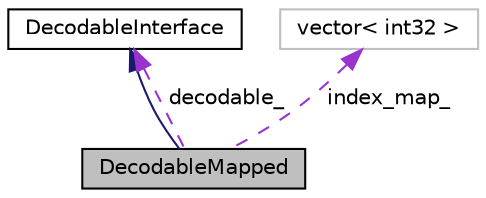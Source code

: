 digraph "DecodableMapped"
{
  edge [fontname="Helvetica",fontsize="10",labelfontname="Helvetica",labelfontsize="10"];
  node [fontname="Helvetica",fontsize="10",shape=record];
  Node2 [label="DecodableMapped",height=0.2,width=0.4,color="black", fillcolor="grey75", style="filled", fontcolor="black"];
  Node3 -> Node2 [dir="back",color="midnightblue",fontsize="10",style="solid",fontname="Helvetica"];
  Node3 [label="DecodableInterface",height=0.2,width=0.4,color="black", fillcolor="white", style="filled",URL="$classkaldi_1_1DecodableInterface.html",tooltip="DecodableInterface provides a link between the (acoustic-modeling and feature-processing) code and th..."];
  Node4 -> Node2 [dir="back",color="darkorchid3",fontsize="10",style="dashed",label=" index_map_" ,fontname="Helvetica"];
  Node4 [label="vector\< int32 \>",height=0.2,width=0.4,color="grey75", fillcolor="white", style="filled"];
  Node3 -> Node2 [dir="back",color="darkorchid3",fontsize="10",style="dashed",label=" decodable_" ,fontname="Helvetica"];
}
